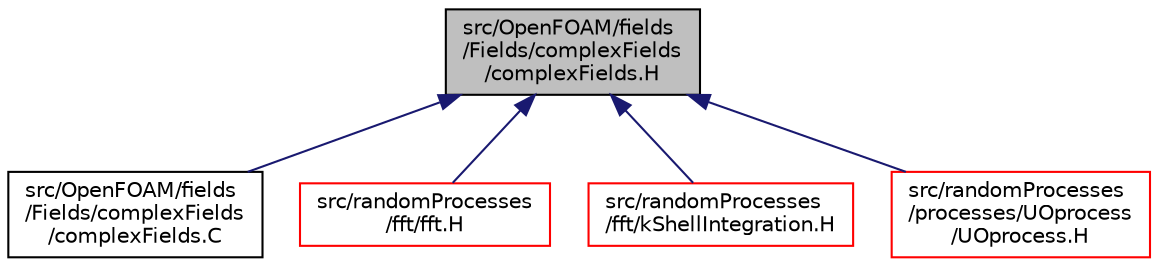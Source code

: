 digraph "src/OpenFOAM/fields/Fields/complexFields/complexFields.H"
{
  bgcolor="transparent";
  edge [fontname="Helvetica",fontsize="10",labelfontname="Helvetica",labelfontsize="10"];
  node [fontname="Helvetica",fontsize="10",shape=record];
  Node1 [label="src/OpenFOAM/fields\l/Fields/complexFields\l/complexFields.H",height=0.2,width=0.4,color="black", fillcolor="grey75", style="filled", fontcolor="black"];
  Node1 -> Node2 [dir="back",color="midnightblue",fontsize="10",style="solid",fontname="Helvetica"];
  Node2 [label="src/OpenFOAM/fields\l/Fields/complexFields\l/complexFields.C",height=0.2,width=0.4,color="black",URL="$a07929.html",tooltip="Specialisation of Field<T> for complex and complexVector. "];
  Node1 -> Node3 [dir="back",color="midnightblue",fontsize="10",style="solid",fontname="Helvetica"];
  Node3 [label="src/randomProcesses\l/fft/fft.H",height=0.2,width=0.4,color="red",URL="$a09429.html"];
  Node1 -> Node4 [dir="back",color="midnightblue",fontsize="10",style="solid",fontname="Helvetica"];
  Node4 [label="src/randomProcesses\l/fft/kShellIntegration.H",height=0.2,width=0.4,color="red",URL="$a09433.html",tooltip="Integrate a multi-dimensional complexVectorField in k-shells to create the 1D. "];
  Node1 -> Node5 [dir="back",color="midnightblue",fontsize="10",style="solid",fontname="Helvetica"];
  Node5 [label="src/randomProcesses\l/processes/UOprocess\l/UOprocess.H",height=0.2,width=0.4,color="red",URL="$a09439.html"];
}

